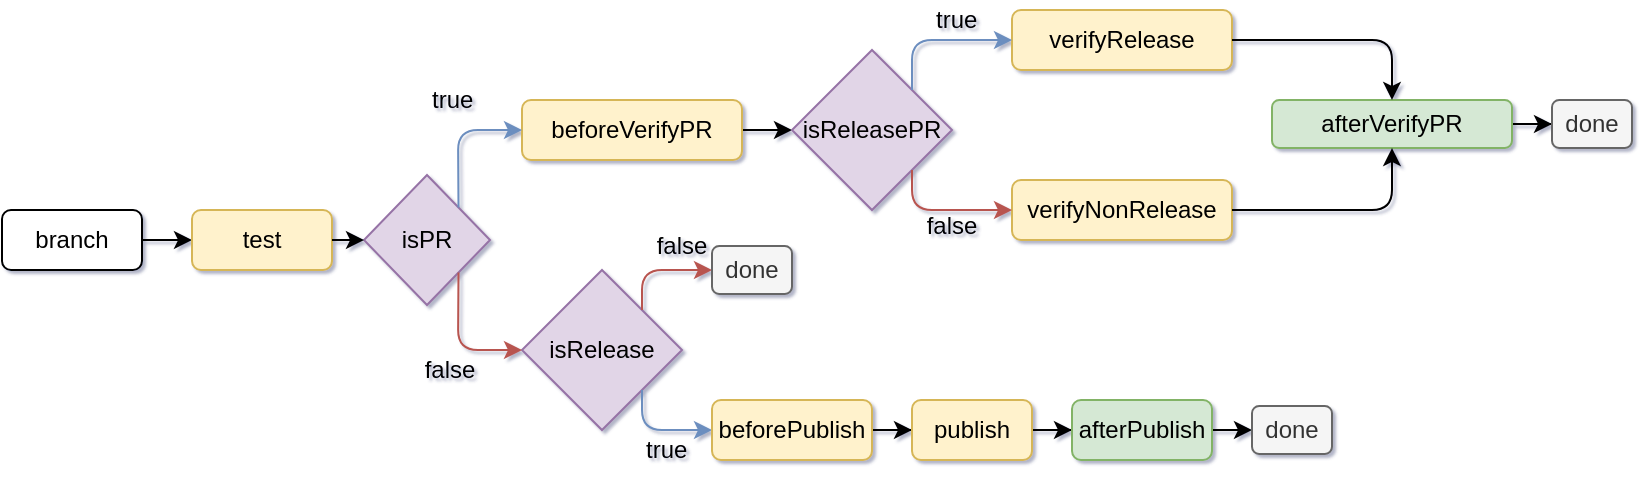 <mxfile version="11.1.2" type="device"><diagram id="_I7GTgm1GmQ3Hnv-Jl8v" name="Page-1"><mxGraphModel dx="1185" dy="693" grid="0" gridSize="10" guides="1" tooltips="1" connect="1" arrows="1" fold="1" page="1" pageScale="1" pageWidth="850" pageHeight="1100" background="none" math="0" shadow="1"><root><mxCell id="0"/><mxCell id="1" parent="0"/><mxCell id="S-ECwTn4njyjWqokUuxc-7" value="" style="edgeStyle=orthogonalEdgeStyle;rounded=0;orthogonalLoop=1;jettySize=auto;html=1;" edge="1" parent="1" source="S-ECwTn4njyjWqokUuxc-1" target="S-ECwTn4njyjWqokUuxc-6"><mxGeometry relative="1" as="geometry"/></mxCell><mxCell id="S-ECwTn4njyjWqokUuxc-1" value="branch" style="rounded=1;whiteSpace=wrap;html=1;" vertex="1" parent="1"><mxGeometry x="5" y="290" width="70" height="30" as="geometry"/></mxCell><mxCell id="S-ECwTn4njyjWqokUuxc-6" value="test" style="rounded=1;whiteSpace=wrap;html=1;fillColor=#fff2cc;strokeColor=#d6b656;" vertex="1" parent="1"><mxGeometry x="100" y="290" width="70" height="30" as="geometry"/></mxCell><mxCell id="S-ECwTn4njyjWqokUuxc-23" value="" style="edgeStyle=orthogonalEdgeStyle;rounded=0;orthogonalLoop=1;jettySize=auto;html=1;" edge="1" parent="1" source="S-ECwTn4njyjWqokUuxc-12" target="S-ECwTn4njyjWqokUuxc-22"><mxGeometry relative="1" as="geometry"/></mxCell><mxCell id="S-ECwTn4njyjWqokUuxc-12" value="beforeVerifyPR" style="rounded=1;whiteSpace=wrap;html=1;fillColor=#fff2cc;strokeColor=#d6b656;" vertex="1" parent="1"><mxGeometry x="265" y="235" width="110" height="30" as="geometry"/></mxCell><mxCell id="S-ECwTn4njyjWqokUuxc-18" value="verifyRelease" style="rounded=1;whiteSpace=wrap;html=1;fillColor=#fff2cc;strokeColor=#d6b656;" vertex="1" parent="1"><mxGeometry x="510" y="190" width="110" height="30" as="geometry"/></mxCell><mxCell id="S-ECwTn4njyjWqokUuxc-20" value="verifyNonRelease" style="rounded=1;whiteSpace=wrap;html=1;fillColor=#fff2cc;strokeColor=#d6b656;" vertex="1" parent="1"><mxGeometry x="510" y="275" width="110" height="30" as="geometry"/></mxCell><mxCell id="S-ECwTn4njyjWqokUuxc-22" value="isReleasePR" style="rhombus;whiteSpace=wrap;html=1;fillColor=#e1d5e7;strokeColor=#9673a6;" vertex="1" parent="1"><mxGeometry x="400" y="210" width="80" height="80" as="geometry"/></mxCell><mxCell id="S-ECwTn4njyjWqokUuxc-25" value="true" style="text;html=1;resizable=0;points=[];autosize=1;align=left;verticalAlign=top;spacingTop=-4;" vertex="1" parent="1"><mxGeometry x="470" y="185" width="40" height="20" as="geometry"/></mxCell><mxCell id="S-ECwTn4njyjWqokUuxc-27" value="false" style="text;html=1;strokeColor=none;fillColor=none;align=center;verticalAlign=middle;whiteSpace=wrap;rounded=0;" vertex="1" parent="1"><mxGeometry x="460" y="288" width="40" height="20" as="geometry"/></mxCell><mxCell id="S-ECwTn4njyjWqokUuxc-28" style="edgeStyle=orthogonalEdgeStyle;rounded=0;orthogonalLoop=1;jettySize=auto;html=1;exitX=0.5;exitY=1;exitDx=0;exitDy=0;" edge="1" parent="1" source="S-ECwTn4njyjWqokUuxc-20" target="S-ECwTn4njyjWqokUuxc-20"><mxGeometry relative="1" as="geometry"/></mxCell><mxCell id="S-ECwTn4njyjWqokUuxc-36" value="" style="edgeStyle=orthogonalEdgeStyle;rounded=0;orthogonalLoop=1;jettySize=auto;html=1;" edge="1" parent="1" source="S-ECwTn4njyjWqokUuxc-29" target="S-ECwTn4njyjWqokUuxc-35"><mxGeometry relative="1" as="geometry"/></mxCell><mxCell id="S-ECwTn4njyjWqokUuxc-29" value="afterVerifyPR" style="rounded=1;whiteSpace=wrap;html=1;fillColor=#d5e8d4;strokeColor=#82b366;" vertex="1" parent="1"><mxGeometry x="640" y="235" width="120" height="24" as="geometry"/></mxCell><mxCell id="S-ECwTn4njyjWqokUuxc-35" value="done" style="rounded=1;whiteSpace=wrap;html=1;fillColor=#f5f5f5;strokeColor=#666666;fontColor=#333333;" vertex="1" parent="1"><mxGeometry x="780" y="235" width="40" height="24" as="geometry"/></mxCell><mxCell id="S-ECwTn4njyjWqokUuxc-30" value="" style="endArrow=classic;html=1;entryX=0.5;entryY=0;entryDx=0;entryDy=0;exitX=1;exitY=0.5;exitDx=0;exitDy=0;" edge="1" parent="1" source="S-ECwTn4njyjWqokUuxc-18" target="S-ECwTn4njyjWqokUuxc-29"><mxGeometry width="50" height="50" relative="1" as="geometry"><mxPoint x="650" y="205" as="sourcePoint"/><mxPoint x="700" y="155" as="targetPoint"/><Array as="points"><mxPoint x="700" y="205"/></Array></mxGeometry></mxCell><mxCell id="S-ECwTn4njyjWqokUuxc-31" value="" style="endArrow=classic;html=1;exitX=1;exitY=0.5;exitDx=0;exitDy=0;entryX=0.5;entryY=1;entryDx=0;entryDy=0;" edge="1" parent="1" source="S-ECwTn4njyjWqokUuxc-20" target="S-ECwTn4njyjWqokUuxc-29"><mxGeometry width="50" height="50" relative="1" as="geometry"><mxPoint x="20" y="490" as="sourcePoint"/><mxPoint x="70" y="440" as="targetPoint"/><Array as="points"><mxPoint x="700" y="290"/></Array></mxGeometry></mxCell><mxCell id="S-ECwTn4njyjWqokUuxc-34" value="isRelease" style="rhombus;whiteSpace=wrap;html=1;fillColor=#e1d5e7;strokeColor=#9673a6;" vertex="1" parent="1"><mxGeometry x="265" y="320" width="80" height="80" as="geometry"/></mxCell><mxCell id="S-ECwTn4njyjWqokUuxc-37" value="" style="endArrow=classic;html=1;exitX=1;exitY=0;exitDx=0;exitDy=0;fillColor=#f8cecc;strokeColor=#b85450;" edge="1" parent="1" source="S-ECwTn4njyjWqokUuxc-34"><mxGeometry width="50" height="50" relative="1" as="geometry"><mxPoint x="10" y="490" as="sourcePoint"/><mxPoint x="360" y="320" as="targetPoint"/><Array as="points"><mxPoint x="325" y="320"/></Array></mxGeometry></mxCell><mxCell id="S-ECwTn4njyjWqokUuxc-38" value="done" style="rounded=1;whiteSpace=wrap;html=1;fillColor=#f5f5f5;strokeColor=#666666;fontColor=#333333;" vertex="1" parent="1"><mxGeometry x="360" y="308" width="40" height="24" as="geometry"/></mxCell><mxCell id="S-ECwTn4njyjWqokUuxc-39" value="false" style="text;html=1;strokeColor=none;fillColor=none;align=center;verticalAlign=middle;whiteSpace=wrap;rounded=0;" vertex="1" parent="1"><mxGeometry x="325" y="298" width="40" height="20" as="geometry"/></mxCell><mxCell id="S-ECwTn4njyjWqokUuxc-40" value="" style="endArrow=classic;html=1;exitX=1;exitY=1;exitDx=0;exitDy=0;fillColor=#dae8fc;strokeColor=#6c8ebf;" edge="1" parent="1" source="S-ECwTn4njyjWqokUuxc-34"><mxGeometry width="50" height="50" relative="1" as="geometry"><mxPoint x="335" y="350" as="sourcePoint"/><mxPoint x="360" y="400" as="targetPoint"/><Array as="points"><mxPoint x="325" y="400"/></Array></mxGeometry></mxCell><mxCell id="S-ECwTn4njyjWqokUuxc-44" value="" style="edgeStyle=orthogonalEdgeStyle;rounded=0;orthogonalLoop=1;jettySize=auto;html=1;" edge="1" parent="1" source="S-ECwTn4njyjWqokUuxc-42" target="S-ECwTn4njyjWqokUuxc-43"><mxGeometry relative="1" as="geometry"/></mxCell><mxCell id="S-ECwTn4njyjWqokUuxc-42" value="beforePublish" style="rounded=1;whiteSpace=wrap;html=1;fillColor=#fff2cc;strokeColor=#d6b656;" vertex="1" parent="1"><mxGeometry x="360" y="385" width="80" height="30" as="geometry"/></mxCell><mxCell id="S-ECwTn4njyjWqokUuxc-46" value="" style="edgeStyle=orthogonalEdgeStyle;rounded=0;orthogonalLoop=1;jettySize=auto;html=1;" edge="1" parent="1" source="S-ECwTn4njyjWqokUuxc-43" target="S-ECwTn4njyjWqokUuxc-45"><mxGeometry relative="1" as="geometry"/></mxCell><mxCell id="S-ECwTn4njyjWqokUuxc-43" value="publish" style="rounded=1;whiteSpace=wrap;html=1;fillColor=#fff2cc;strokeColor=#d6b656;" vertex="1" parent="1"><mxGeometry x="460" y="385" width="60" height="30" as="geometry"/></mxCell><mxCell id="S-ECwTn4njyjWqokUuxc-48" value="" style="edgeStyle=orthogonalEdgeStyle;rounded=0;orthogonalLoop=1;jettySize=auto;html=1;" edge="1" parent="1" source="S-ECwTn4njyjWqokUuxc-45"><mxGeometry relative="1" as="geometry"><mxPoint x="630" y="400" as="targetPoint"/></mxGeometry></mxCell><mxCell id="S-ECwTn4njyjWqokUuxc-45" value="afterPublish" style="rounded=1;whiteSpace=wrap;html=1;fillColor=#d5e8d4;strokeColor=#82b366;" vertex="1" parent="1"><mxGeometry x="540" y="385" width="70" height="30" as="geometry"/></mxCell><mxCell id="S-ECwTn4njyjWqokUuxc-49" value="" style="endArrow=classic;html=1;exitX=1;exitY=0;exitDx=0;exitDy=0;entryX=0;entryY=0.5;entryDx=0;entryDy=0;fillColor=#dae8fc;strokeColor=#6c8ebf;" edge="1" parent="1" source="S-ECwTn4njyjWqokUuxc-22" target="S-ECwTn4njyjWqokUuxc-18"><mxGeometry width="50" height="50" relative="1" as="geometry"><mxPoint x="10" y="490" as="sourcePoint"/><mxPoint x="60" y="440" as="targetPoint"/><Array as="points"><mxPoint x="460" y="205"/></Array></mxGeometry></mxCell><mxCell id="S-ECwTn4njyjWqokUuxc-50" value="" style="endArrow=classic;html=1;exitX=1;exitY=1;exitDx=0;exitDy=0;fillColor=#f8cecc;strokeColor=#b85450;" edge="1" parent="1" source="S-ECwTn4njyjWqokUuxc-22" target="S-ECwTn4njyjWqokUuxc-20"><mxGeometry width="50" height="50" relative="1" as="geometry"><mxPoint x="10" y="490" as="sourcePoint"/><mxPoint x="60" y="440" as="targetPoint"/><Array as="points"><mxPoint x="460" y="290"/></Array></mxGeometry></mxCell><mxCell id="S-ECwTn4njyjWqokUuxc-51" value="true" style="text;html=1;resizable=0;points=[];autosize=1;align=left;verticalAlign=top;spacingTop=-4;" vertex="1" parent="1"><mxGeometry x="325" y="400" width="40" height="20" as="geometry"/></mxCell><mxCell id="S-ECwTn4njyjWqokUuxc-52" value="isPR" style="rhombus;whiteSpace=wrap;html=1;fillColor=#e1d5e7;strokeColor=#9673a6;" vertex="1" parent="1"><mxGeometry x="186" y="272.5" width="63" height="65" as="geometry"/></mxCell><mxCell id="S-ECwTn4njyjWqokUuxc-53" value="" style="endArrow=classic;html=1;exitX=1;exitY=0.5;exitDx=0;exitDy=0;entryX=0;entryY=0.5;entryDx=0;entryDy=0;" edge="1" parent="1" source="S-ECwTn4njyjWqokUuxc-6" target="S-ECwTn4njyjWqokUuxc-52"><mxGeometry width="50" height="50" relative="1" as="geometry"><mxPoint x="10" y="490" as="sourcePoint"/><mxPoint x="60" y="440" as="targetPoint"/></mxGeometry></mxCell><mxCell id="S-ECwTn4njyjWqokUuxc-54" value="" style="endArrow=classic;html=1;exitX=1;exitY=0;exitDx=0;exitDy=0;entryX=0;entryY=0.5;entryDx=0;entryDy=0;fillColor=#dae8fc;strokeColor=#6c8ebf;" edge="1" parent="1" source="S-ECwTn4njyjWqokUuxc-52" target="S-ECwTn4njyjWqokUuxc-12"><mxGeometry width="50" height="50" relative="1" as="geometry"><mxPoint x="10" y="490" as="sourcePoint"/><mxPoint x="60" y="440" as="targetPoint"/><Array as="points"><mxPoint x="233" y="250"/></Array></mxGeometry></mxCell><mxCell id="S-ECwTn4njyjWqokUuxc-56" value="" style="endArrow=classic;html=1;exitX=1;exitY=1;exitDx=0;exitDy=0;entryX=0;entryY=0.5;entryDx=0;entryDy=0;fillColor=#f8cecc;strokeColor=#b85450;" edge="1" parent="1" source="S-ECwTn4njyjWqokUuxc-52" target="S-ECwTn4njyjWqokUuxc-34"><mxGeometry width="50" height="50" relative="1" as="geometry"><mxPoint x="10" y="490" as="sourcePoint"/><mxPoint x="60" y="440" as="targetPoint"/><Array as="points"><mxPoint x="233" y="360"/></Array></mxGeometry></mxCell><mxCell id="S-ECwTn4njyjWqokUuxc-57" value="true" style="text;html=1;resizable=0;points=[];autosize=1;align=left;verticalAlign=top;spacingTop=-4;" vertex="1" parent="1"><mxGeometry x="217.5" y="225" width="40" height="20" as="geometry"/></mxCell><mxCell id="S-ECwTn4njyjWqokUuxc-58" value="false" style="text;html=1;strokeColor=none;fillColor=none;align=center;verticalAlign=middle;whiteSpace=wrap;rounded=0;" vertex="1" parent="1"><mxGeometry x="209" y="360" width="40" height="20" as="geometry"/></mxCell><mxCell id="S-ECwTn4njyjWqokUuxc-60" value="done" style="rounded=1;whiteSpace=wrap;html=1;fillColor=#f5f5f5;strokeColor=#666666;fontColor=#333333;" vertex="1" parent="1"><mxGeometry x="630" y="388" width="40" height="24" as="geometry"/></mxCell></root></mxGraphModel></diagram></mxfile>